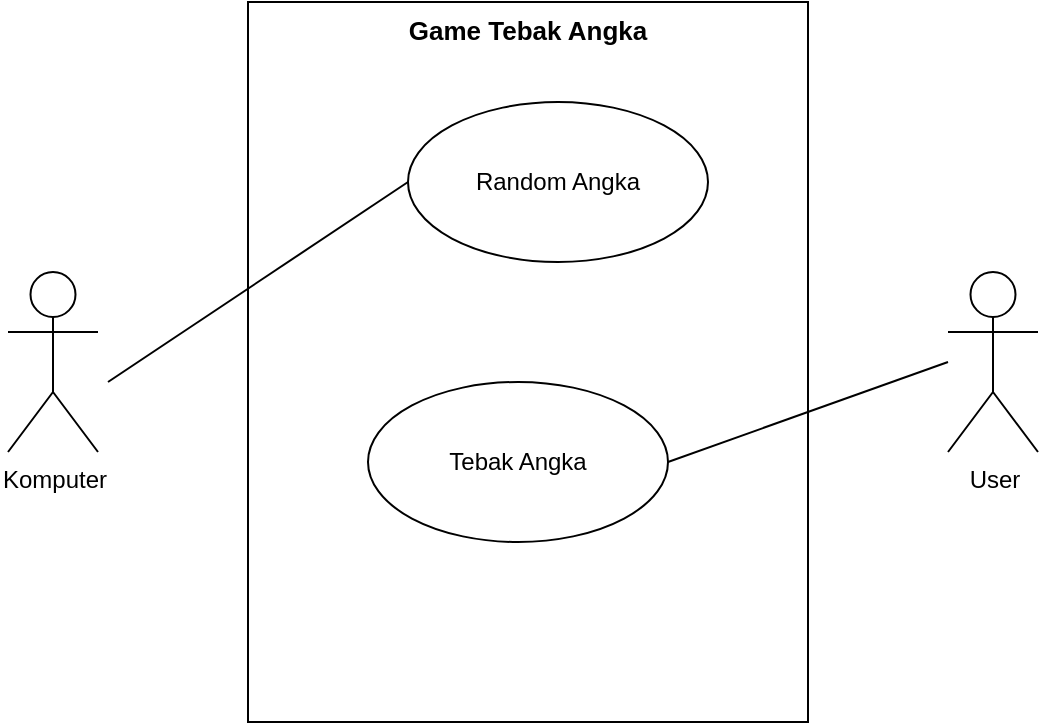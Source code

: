 <mxfile version="21.7.4" type="github">
  <diagram name="Page-1" id="bDxMqrkXdnVHO_2Llzge">
    <mxGraphModel dx="1120" dy="478" grid="1" gridSize="10" guides="1" tooltips="1" connect="1" arrows="1" fold="1" page="1" pageScale="1" pageWidth="850" pageHeight="1100" math="0" shadow="0">
      <root>
        <mxCell id="0" />
        <mxCell id="1" parent="0" />
        <mxCell id="e9nEgrh9mV6L4Rl3gscP-2" value="&lt;b&gt;&lt;font style=&quot;font-size: 13px;&quot;&gt;Game Tebak Angka&lt;/font&gt;&lt;/b&gt;" style="rounded=0;whiteSpace=wrap;html=1;verticalAlign=top;" vertex="1" parent="1">
          <mxGeometry x="280" y="80" width="280" height="360" as="geometry" />
        </mxCell>
        <mxCell id="e9nEgrh9mV6L4Rl3gscP-64" value="Komputer" style="shape=umlActor;verticalLabelPosition=bottom;verticalAlign=top;html=1;outlineConnect=0;" vertex="1" parent="1">
          <mxGeometry x="160" y="215" width="45" height="90" as="geometry" />
        </mxCell>
        <mxCell id="e9nEgrh9mV6L4Rl3gscP-65" value="User" style="shape=umlActor;verticalLabelPosition=bottom;verticalAlign=top;html=1;outlineConnect=0;" vertex="1" parent="1">
          <mxGeometry x="630" y="215" width="45" height="90" as="geometry" />
        </mxCell>
        <mxCell id="e9nEgrh9mV6L4Rl3gscP-66" value="" style="endArrow=none;html=1;rounded=0;entryX=0;entryY=0.5;entryDx=0;entryDy=0;" edge="1" parent="1" target="e9nEgrh9mV6L4Rl3gscP-69">
          <mxGeometry width="50" height="50" relative="1" as="geometry">
            <mxPoint x="210" y="270" as="sourcePoint" />
            <mxPoint x="350" y="170" as="targetPoint" />
          </mxGeometry>
        </mxCell>
        <mxCell id="e9nEgrh9mV6L4Rl3gscP-68" value="" style="endArrow=none;html=1;rounded=0;exitX=1;exitY=0.5;exitDx=0;exitDy=0;" edge="1" parent="1" source="e9nEgrh9mV6L4Rl3gscP-70">
          <mxGeometry width="50" height="50" relative="1" as="geometry">
            <mxPoint x="495" y="310" as="sourcePoint" />
            <mxPoint x="630" y="260" as="targetPoint" />
          </mxGeometry>
        </mxCell>
        <mxCell id="e9nEgrh9mV6L4Rl3gscP-69" value="Random Angka" style="ellipse;whiteSpace=wrap;html=1;" vertex="1" parent="1">
          <mxGeometry x="360" y="130" width="150" height="80" as="geometry" />
        </mxCell>
        <mxCell id="e9nEgrh9mV6L4Rl3gscP-70" value="Tebak Angka" style="ellipse;whiteSpace=wrap;html=1;" vertex="1" parent="1">
          <mxGeometry x="340" y="270" width="150" height="80" as="geometry" />
        </mxCell>
      </root>
    </mxGraphModel>
  </diagram>
</mxfile>
